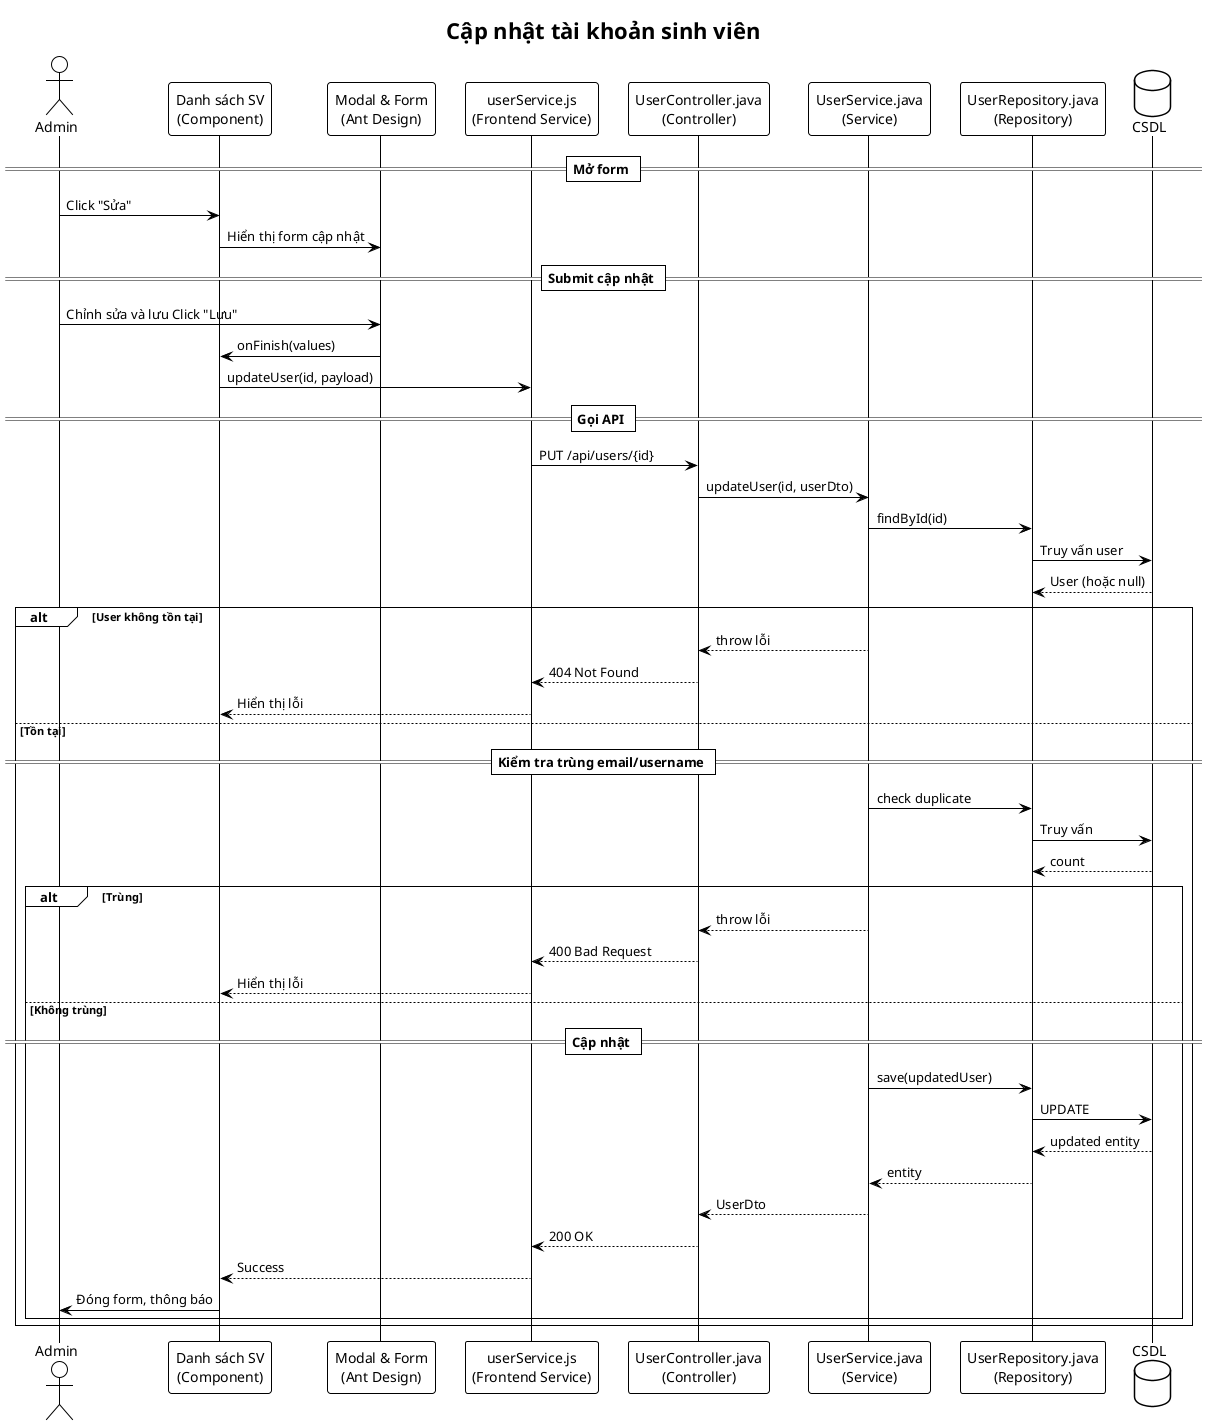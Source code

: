 @startuml
!theme plain
title Cập nhật tài khoản sinh viên

actor "Admin" as User

participant "Danh sách SV\n(Component)" as Component
participant "Modal & Form\n(Ant Design)" as Modal
participant "userService.js\n(Frontend Service)" as FrontendService
participant "UserController.java\n(Controller)" as Controller
participant "UserService.java\n(Service)" as Service
participant "UserRepository.java\n(Repository)" as Repository
database "CSDL" as DB

== Mở form ==
User -> Component: Click "Sửa"
Component -> Modal: Hiển thị form cập nhật

== Submit cập nhật ==
User -> Modal: Chỉnh sửa và lưu Click "Lưu"
Modal -> Component: onFinish(values)
Component -> FrontendService: updateUser(id, payload)

== Gọi API ==
FrontendService -> Controller: PUT /api/users/{id}
Controller -> Service: updateUser(id, userDto)
Service -> Repository: findById(id)
Repository -> DB: Truy vấn user
DB --> Repository: User (hoặc null)

alt User không tồn tại
    Service --> Controller: throw lỗi
    Controller --> FrontendService: 404 Not Found
    FrontendService --> Component: Hiển thị lỗi
else Tồn tại
    == Kiểm tra trùng email/username ==
    Service -> Repository: check duplicate
    Repository -> DB: Truy vấn
    DB --> Repository: count
    alt Trùng
        Service --> Controller: throw lỗi
        Controller --> FrontendService: 400 Bad Request
        FrontendService --> Component: Hiển thị lỗi
    else Không trùng
        == Cập nhật ==
        Service -> Repository: save(updatedUser)
        Repository -> DB: UPDATE
        DB --> Repository: updated entity
        Repository --> Service: entity
        Service --> Controller: UserDto
        Controller --> FrontendService: 200 OK
        FrontendService --> Component: Success
        Component -> User: Đóng form, thông báo
    end
end

@enduml
